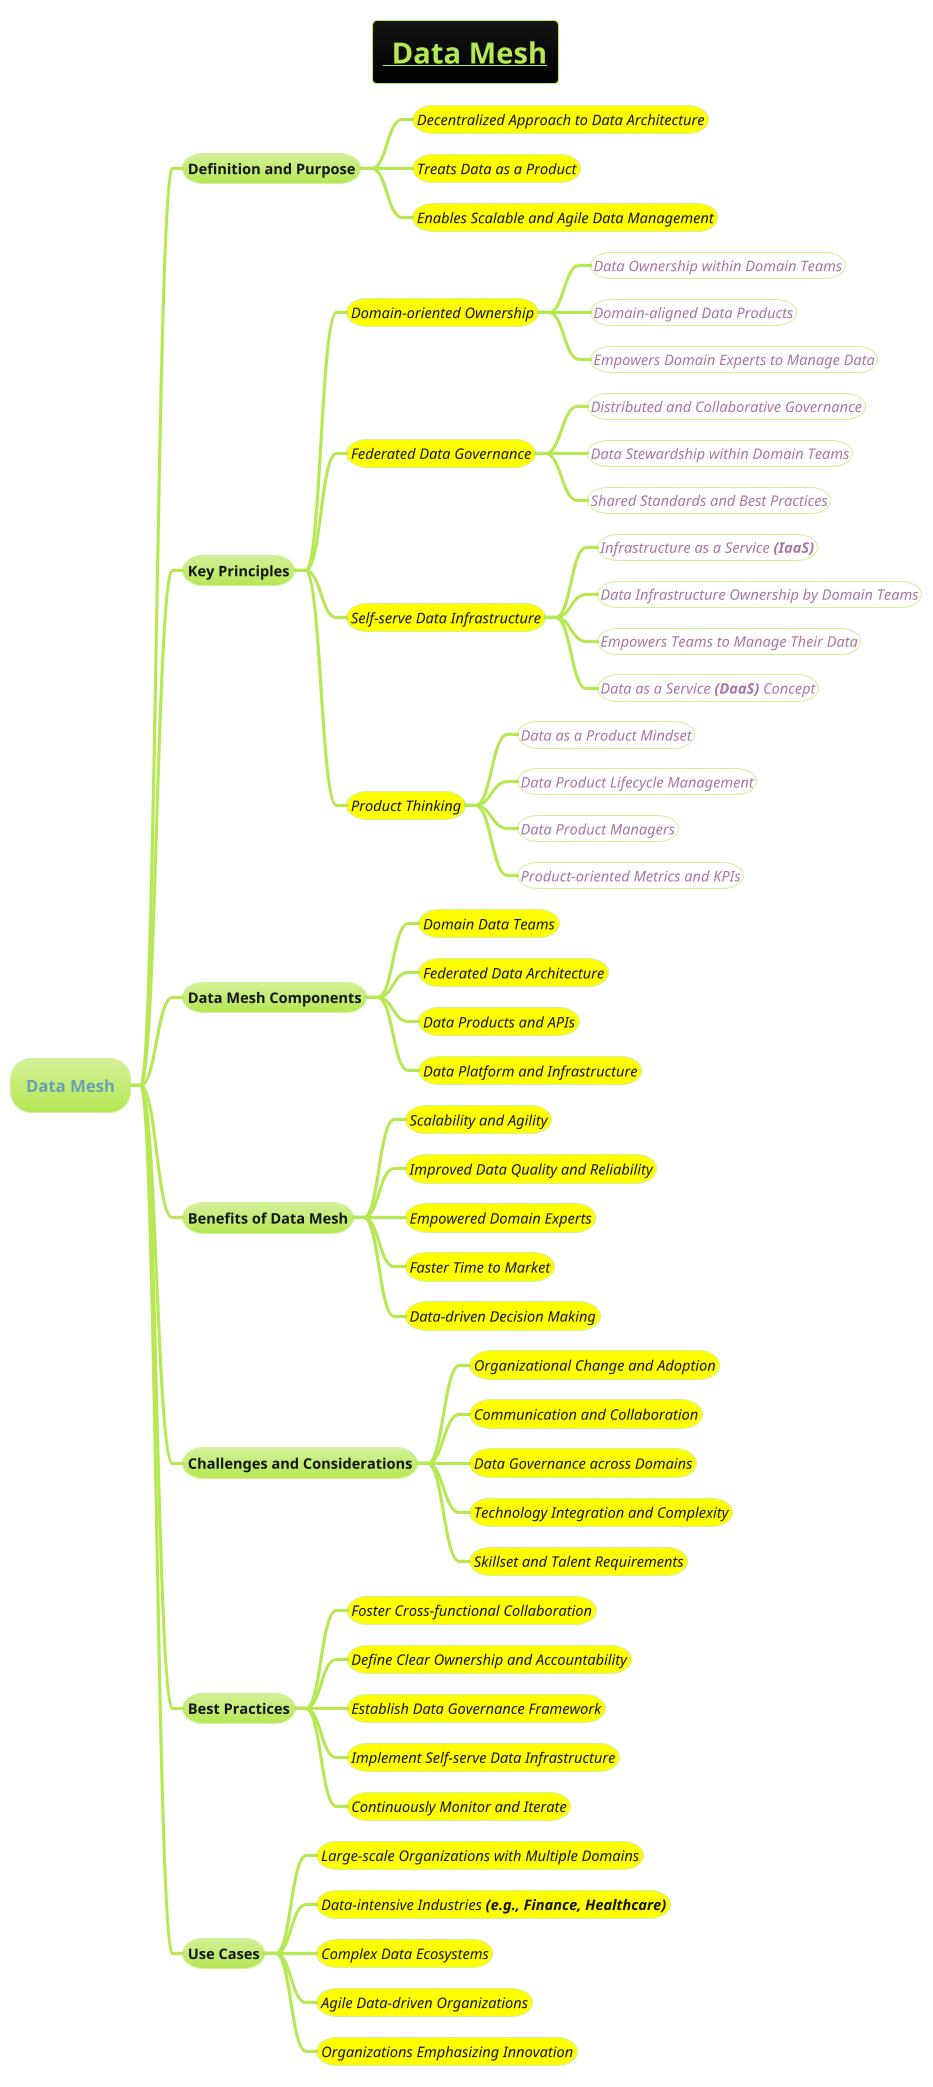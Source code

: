 @startmindmap
skinparam node {
    BorderColor DarkSlateGray
    BackgroundColor LightCyan
    FontStyle italic
}
skinparam connector {
    Color DarkSlateGray
    FontStyle Bold
}
!theme hacker
title =__ Data Mesh__
* Data Mesh

** Definition and Purpose
***[#yellow] ====<size:14>Decentralized Approach to Data Architecture
***[#yellow] ====<size:14>Treats Data as a Product
***[#yellow] ====<size:14>Enables Scalable and Agile Data Management

** Key Principles
***[#yellow] ====<size:14>Domain-oriented Ownership
****[#white] ====<size:14>Data Ownership within Domain Teams
****[#white] ====<size:14>Domain-aligned Data Products
****[#white] ====<size:14>Empowers Domain Experts to Manage Data

***[#yellow] ====<size:14>Federated Data Governance
****[#white] ====<size:14>Distributed and Collaborative Governance
****[#white] ====<size:14>Data Stewardship within Domain Teams
****[#white] ====<size:14>Shared Standards and Best Practices

***[#yellow] ====<size:14>Self-serve Data Infrastructure
****[#white] ====<size:14>Infrastructure as a Service **(IaaS)**
****[#white] ====<size:14>Data Infrastructure Ownership by Domain Teams
****[#white] ====<size:14>Empowers Teams to Manage Their Data
****[#white] ====<size:14>Data as a Service **(DaaS)** Concept

***[#yellow] ====<size:14>Product Thinking
****[#white] ====<size:14>Data as a Product Mindset
****[#white] ====<size:14>Data Product Lifecycle Management
****[#white] ====<size:14>Data Product Managers
****[#white] ====<size:14>Product-oriented Metrics and KPIs

** Data Mesh Components
***[#yellow] ====<size:14>Domain Data Teams
***[#yellow] ====<size:14>Federated Data Architecture
***[#yellow] ====<size:14>Data Products and APIs
***[#yellow] ====<size:14>Data Platform and Infrastructure

** Benefits of Data Mesh
***[#yellow] ====<size:14>Scalability and Agility
***[#yellow] ====<size:14>Improved Data Quality and Reliability
***[#yellow] ====<size:14>Empowered Domain Experts
***[#yellow] ====<size:14>Faster Time to Market
***[#yellow] ====<size:14>Data-driven Decision Making

** Challenges and Considerations
***[#yellow] ====<size:14>Organizational Change and Adoption
***[#yellow] ====<size:14>Communication and Collaboration
***[#yellow] ====<size:14>Data Governance across Domains
***[#yellow] ====<size:14>Technology Integration and Complexity
***[#yellow] ====<size:14>Skillset and Talent Requirements

** Best Practices
***[#yellow] ====<size:14>Foster Cross-functional Collaboration
***[#yellow] ====<size:14>Define Clear Ownership and Accountability
***[#yellow] ====<size:14>Establish Data Governance Framework
***[#yellow] ====<size:14>Implement Self-serve Data Infrastructure
***[#yellow] ====<size:14>Continuously Monitor and Iterate

** Use Cases
***[#yellow] ====<size:14>Large-scale Organizations with Multiple Domains
***[#yellow] ====<size:14>Data-intensive Industries **(e.g., Finance, Healthcare)**
***[#yellow] ====<size:14>Complex Data Ecosystems
***[#yellow] ====<size:14>Agile Data-driven Organizations
***[#yellow] ====<size:14>Organizations Emphasizing Innovation

@endmindmap
